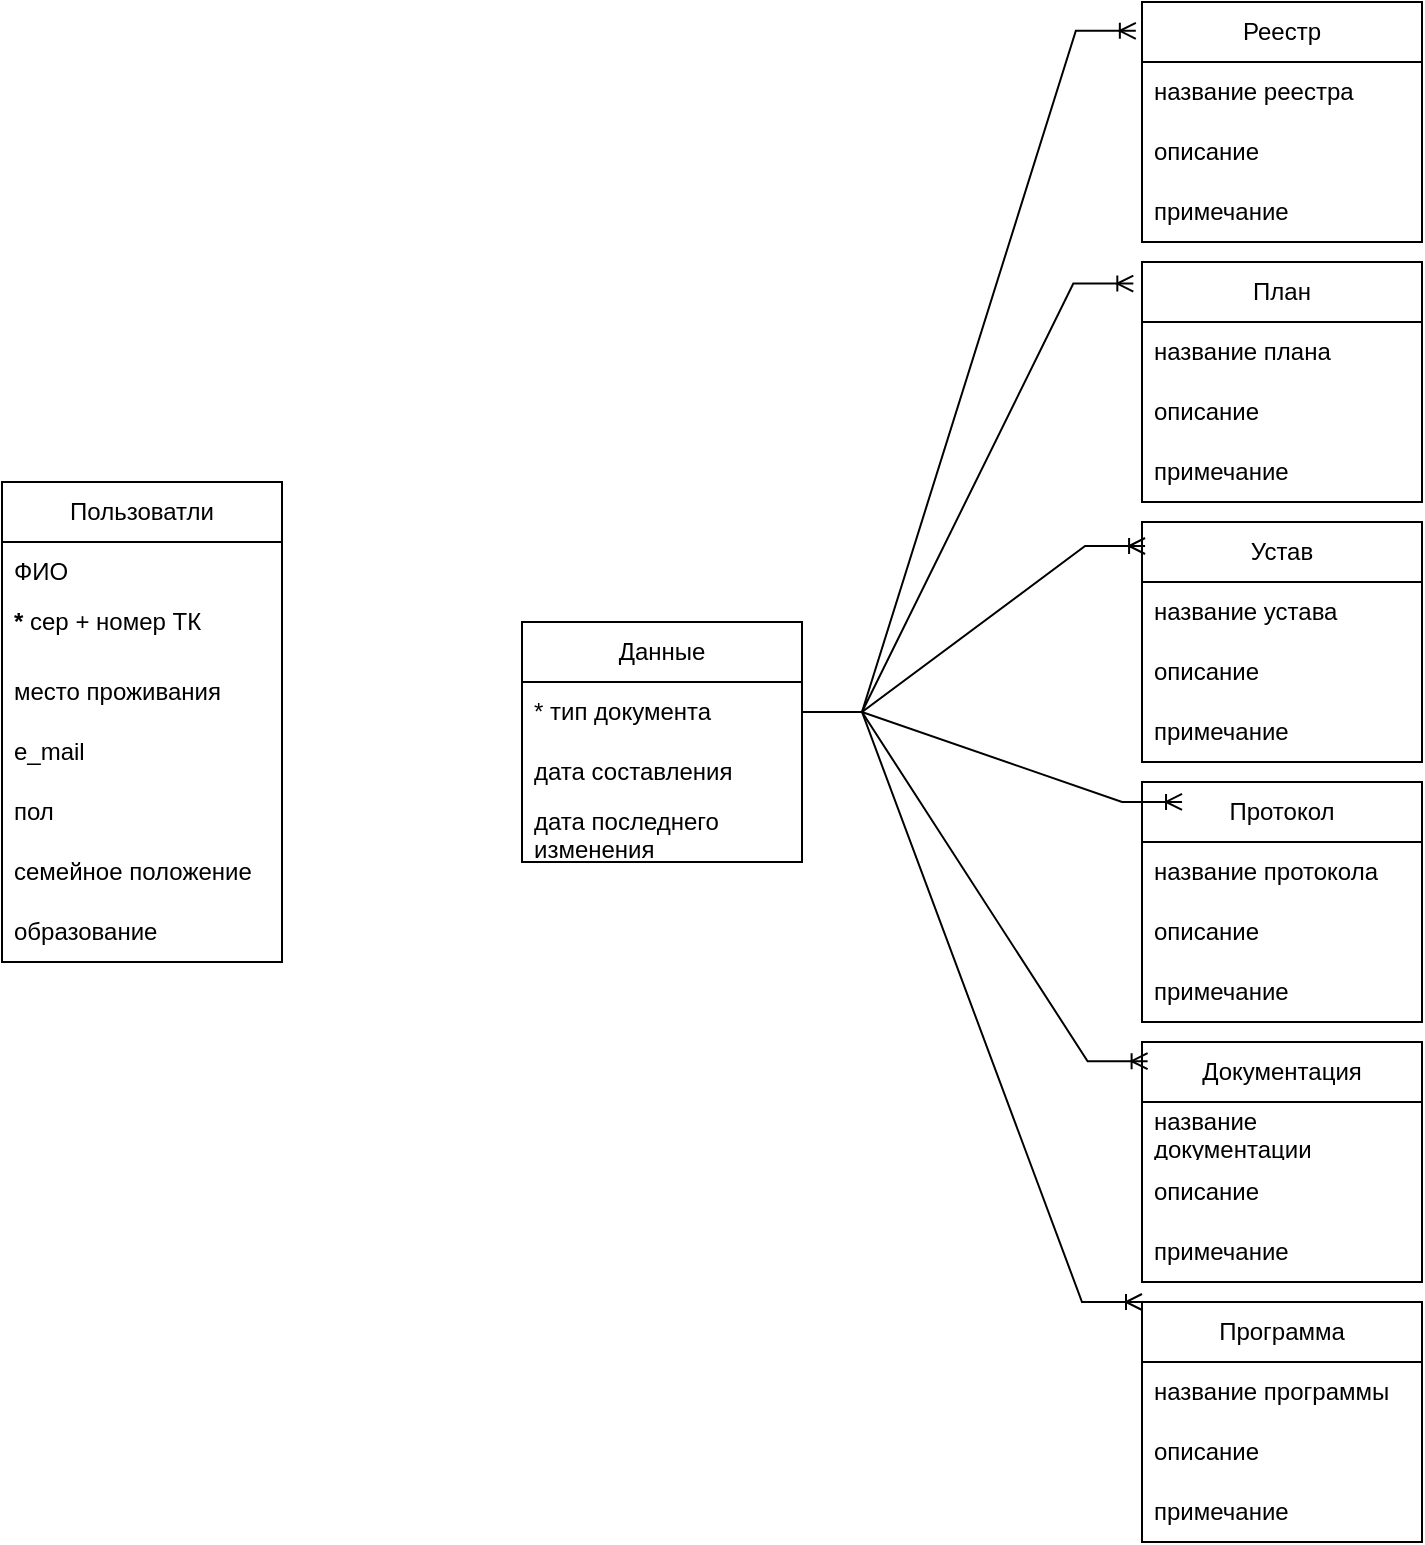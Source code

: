 <mxfile version="24.0.4" type="github">
  <diagram name="Страница — 1" id="to5NBOzYxP-13TXYzuCX">
    <mxGraphModel dx="2039" dy="1328" grid="1" gridSize="10" guides="1" tooltips="1" connect="1" arrows="1" fold="1" page="0" pageScale="1" pageWidth="827" pageHeight="1169" math="0" shadow="0">
      <root>
        <mxCell id="0" />
        <mxCell id="1" parent="0" />
        <mxCell id="cxihf4IJWhmX-RgWb34z-2" value="Пользоватли" style="swimlane;fontStyle=0;childLayout=stackLayout;horizontal=1;startSize=30;horizontalStack=0;resizeParent=1;resizeParentMax=0;resizeLast=0;collapsible=1;marginBottom=0;whiteSpace=wrap;html=1;" vertex="1" parent="1">
          <mxGeometry x="-100" width="140" height="240" as="geometry" />
        </mxCell>
        <mxCell id="cxihf4IJWhmX-RgWb34z-3" value="ФИО" style="text;strokeColor=none;fillColor=none;align=left;verticalAlign=middle;spacingLeft=4;spacingRight=4;overflow=hidden;points=[[0,0.5],[1,0.5]];portConstraint=eastwest;rotatable=0;whiteSpace=wrap;html=1;" vertex="1" parent="cxihf4IJWhmX-RgWb34z-2">
          <mxGeometry y="30" width="140" height="30" as="geometry" />
        </mxCell>
        <mxCell id="cxihf4IJWhmX-RgWb34z-4" value="&lt;b&gt;*&lt;/b&gt; сер + номер ТК&amp;nbsp; &amp;nbsp; &amp;nbsp; &amp;nbsp; &amp;nbsp; &amp;nbsp; &amp;nbsp;" style="text;strokeColor=none;fillColor=none;align=left;verticalAlign=middle;spacingLeft=4;spacingRight=4;overflow=hidden;points=[[0,0.5],[1,0.5]];portConstraint=eastwest;rotatable=0;whiteSpace=wrap;html=1;" vertex="1" parent="cxihf4IJWhmX-RgWb34z-2">
          <mxGeometry y="60" width="140" height="30" as="geometry" />
        </mxCell>
        <mxCell id="cxihf4IJWhmX-RgWb34z-11" value="место проживания" style="text;strokeColor=none;fillColor=none;align=left;verticalAlign=middle;spacingLeft=4;spacingRight=4;overflow=hidden;points=[[0,0.5],[1,0.5]];portConstraint=eastwest;rotatable=0;whiteSpace=wrap;html=1;" vertex="1" parent="cxihf4IJWhmX-RgWb34z-2">
          <mxGeometry y="90" width="140" height="30" as="geometry" />
        </mxCell>
        <mxCell id="cxihf4IJWhmX-RgWb34z-12" value="e_mail" style="text;strokeColor=none;fillColor=none;align=left;verticalAlign=middle;spacingLeft=4;spacingRight=4;overflow=hidden;points=[[0,0.5],[1,0.5]];portConstraint=eastwest;rotatable=0;whiteSpace=wrap;html=1;" vertex="1" parent="cxihf4IJWhmX-RgWb34z-2">
          <mxGeometry y="120" width="140" height="30" as="geometry" />
        </mxCell>
        <mxCell id="cxihf4IJWhmX-RgWb34z-13" value="пол" style="text;strokeColor=none;fillColor=none;align=left;verticalAlign=middle;spacingLeft=4;spacingRight=4;overflow=hidden;points=[[0,0.5],[1,0.5]];portConstraint=eastwest;rotatable=0;whiteSpace=wrap;html=1;" vertex="1" parent="cxihf4IJWhmX-RgWb34z-2">
          <mxGeometry y="150" width="140" height="30" as="geometry" />
        </mxCell>
        <mxCell id="cxihf4IJWhmX-RgWb34z-14" value="семейное положение" style="text;strokeColor=none;fillColor=none;align=left;verticalAlign=middle;spacingLeft=4;spacingRight=4;overflow=hidden;points=[[0,0.5],[1,0.5]];portConstraint=eastwest;rotatable=0;whiteSpace=wrap;html=1;" vertex="1" parent="cxihf4IJWhmX-RgWb34z-2">
          <mxGeometry y="180" width="140" height="30" as="geometry" />
        </mxCell>
        <mxCell id="cxihf4IJWhmX-RgWb34z-15" value="образование" style="text;strokeColor=none;fillColor=none;align=left;verticalAlign=middle;spacingLeft=4;spacingRight=4;overflow=hidden;points=[[0,0.5],[1,0.5]];portConstraint=eastwest;rotatable=0;whiteSpace=wrap;html=1;" vertex="1" parent="cxihf4IJWhmX-RgWb34z-2">
          <mxGeometry y="210" width="140" height="30" as="geometry" />
        </mxCell>
        <mxCell id="cxihf4IJWhmX-RgWb34z-16" value="Данные" style="swimlane;fontStyle=0;childLayout=stackLayout;horizontal=1;startSize=30;horizontalStack=0;resizeParent=1;resizeParentMax=0;resizeLast=0;collapsible=1;marginBottom=0;whiteSpace=wrap;html=1;" vertex="1" parent="1">
          <mxGeometry x="160" y="70" width="140" height="120" as="geometry" />
        </mxCell>
        <mxCell id="cxihf4IJWhmX-RgWb34z-17" value="* тип документа" style="text;strokeColor=none;fillColor=none;align=left;verticalAlign=middle;spacingLeft=4;spacingRight=4;overflow=hidden;points=[[0,0.5],[1,0.5]];portConstraint=eastwest;rotatable=0;whiteSpace=wrap;html=1;" vertex="1" parent="cxihf4IJWhmX-RgWb34z-16">
          <mxGeometry y="30" width="140" height="30" as="geometry" />
        </mxCell>
        <mxCell id="cxihf4IJWhmX-RgWb34z-18" value="дата составления&amp;nbsp;" style="text;strokeColor=none;fillColor=none;align=left;verticalAlign=middle;spacingLeft=4;spacingRight=4;overflow=hidden;points=[[0,0.5],[1,0.5]];portConstraint=eastwest;rotatable=0;whiteSpace=wrap;html=1;" vertex="1" parent="cxihf4IJWhmX-RgWb34z-16">
          <mxGeometry y="60" width="140" height="30" as="geometry" />
        </mxCell>
        <mxCell id="cxihf4IJWhmX-RgWb34z-19" value="дата последнего изменения" style="text;strokeColor=none;fillColor=none;align=left;verticalAlign=middle;spacingLeft=4;spacingRight=4;overflow=hidden;points=[[0,0.5],[1,0.5]];portConstraint=eastwest;rotatable=0;whiteSpace=wrap;html=1;" vertex="1" parent="cxihf4IJWhmX-RgWb34z-16">
          <mxGeometry y="90" width="140" height="30" as="geometry" />
        </mxCell>
        <mxCell id="cxihf4IJWhmX-RgWb34z-21" value="Устав" style="swimlane;fontStyle=0;childLayout=stackLayout;horizontal=1;startSize=30;horizontalStack=0;resizeParent=1;resizeParentMax=0;resizeLast=0;collapsible=1;marginBottom=0;whiteSpace=wrap;html=1;" vertex="1" parent="1">
          <mxGeometry x="470" y="20" width="140" height="120" as="geometry" />
        </mxCell>
        <mxCell id="cxihf4IJWhmX-RgWb34z-22" value="название устава" style="text;strokeColor=none;fillColor=none;align=left;verticalAlign=middle;spacingLeft=4;spacingRight=4;overflow=hidden;points=[[0,0.5],[1,0.5]];portConstraint=eastwest;rotatable=0;whiteSpace=wrap;html=1;" vertex="1" parent="cxihf4IJWhmX-RgWb34z-21">
          <mxGeometry y="30" width="140" height="30" as="geometry" />
        </mxCell>
        <mxCell id="cxihf4IJWhmX-RgWb34z-23" value="описание" style="text;strokeColor=none;fillColor=none;align=left;verticalAlign=middle;spacingLeft=4;spacingRight=4;overflow=hidden;points=[[0,0.5],[1,0.5]];portConstraint=eastwest;rotatable=0;whiteSpace=wrap;html=1;" vertex="1" parent="cxihf4IJWhmX-RgWb34z-21">
          <mxGeometry y="60" width="140" height="30" as="geometry" />
        </mxCell>
        <mxCell id="cxihf4IJWhmX-RgWb34z-24" value="примечание" style="text;strokeColor=none;fillColor=none;align=left;verticalAlign=middle;spacingLeft=4;spacingRight=4;overflow=hidden;points=[[0,0.5],[1,0.5]];portConstraint=eastwest;rotatable=0;whiteSpace=wrap;html=1;" vertex="1" parent="cxihf4IJWhmX-RgWb34z-21">
          <mxGeometry y="90" width="140" height="30" as="geometry" />
        </mxCell>
        <mxCell id="cxihf4IJWhmX-RgWb34z-25" value="План" style="swimlane;fontStyle=0;childLayout=stackLayout;horizontal=1;startSize=30;horizontalStack=0;resizeParent=1;resizeParentMax=0;resizeLast=0;collapsible=1;marginBottom=0;whiteSpace=wrap;html=1;" vertex="1" parent="1">
          <mxGeometry x="470" y="-110" width="140" height="120" as="geometry" />
        </mxCell>
        <mxCell id="cxihf4IJWhmX-RgWb34z-26" value="название плана&amp;nbsp;" style="text;strokeColor=none;fillColor=none;align=left;verticalAlign=middle;spacingLeft=4;spacingRight=4;overflow=hidden;points=[[0,0.5],[1,0.5]];portConstraint=eastwest;rotatable=0;whiteSpace=wrap;html=1;" vertex="1" parent="cxihf4IJWhmX-RgWb34z-25">
          <mxGeometry y="30" width="140" height="30" as="geometry" />
        </mxCell>
        <mxCell id="cxihf4IJWhmX-RgWb34z-27" value="описание" style="text;strokeColor=none;fillColor=none;align=left;verticalAlign=middle;spacingLeft=4;spacingRight=4;overflow=hidden;points=[[0,0.5],[1,0.5]];portConstraint=eastwest;rotatable=0;whiteSpace=wrap;html=1;" vertex="1" parent="cxihf4IJWhmX-RgWb34z-25">
          <mxGeometry y="60" width="140" height="30" as="geometry" />
        </mxCell>
        <mxCell id="cxihf4IJWhmX-RgWb34z-28" value="примечание" style="text;strokeColor=none;fillColor=none;align=left;verticalAlign=middle;spacingLeft=4;spacingRight=4;overflow=hidden;points=[[0,0.5],[1,0.5]];portConstraint=eastwest;rotatable=0;whiteSpace=wrap;html=1;" vertex="1" parent="cxihf4IJWhmX-RgWb34z-25">
          <mxGeometry y="90" width="140" height="30" as="geometry" />
        </mxCell>
        <mxCell id="cxihf4IJWhmX-RgWb34z-30" value="Реестр" style="swimlane;fontStyle=0;childLayout=stackLayout;horizontal=1;startSize=30;horizontalStack=0;resizeParent=1;resizeParentMax=0;resizeLast=0;collapsible=1;marginBottom=0;whiteSpace=wrap;html=1;" vertex="1" parent="1">
          <mxGeometry x="470" y="-240" width="140" height="120" as="geometry" />
        </mxCell>
        <mxCell id="cxihf4IJWhmX-RgWb34z-31" value="название реестра" style="text;strokeColor=none;fillColor=none;align=left;verticalAlign=middle;spacingLeft=4;spacingRight=4;overflow=hidden;points=[[0,0.5],[1,0.5]];portConstraint=eastwest;rotatable=0;whiteSpace=wrap;html=1;" vertex="1" parent="cxihf4IJWhmX-RgWb34z-30">
          <mxGeometry y="30" width="140" height="30" as="geometry" />
        </mxCell>
        <mxCell id="cxihf4IJWhmX-RgWb34z-32" value="описание" style="text;strokeColor=none;fillColor=none;align=left;verticalAlign=middle;spacingLeft=4;spacingRight=4;overflow=hidden;points=[[0,0.5],[1,0.5]];portConstraint=eastwest;rotatable=0;whiteSpace=wrap;html=1;" vertex="1" parent="cxihf4IJWhmX-RgWb34z-30">
          <mxGeometry y="60" width="140" height="30" as="geometry" />
        </mxCell>
        <mxCell id="cxihf4IJWhmX-RgWb34z-33" value="примечание" style="text;strokeColor=none;fillColor=none;align=left;verticalAlign=middle;spacingLeft=4;spacingRight=4;overflow=hidden;points=[[0,0.5],[1,0.5]];portConstraint=eastwest;rotatable=0;whiteSpace=wrap;html=1;" vertex="1" parent="cxihf4IJWhmX-RgWb34z-30">
          <mxGeometry y="90" width="140" height="30" as="geometry" />
        </mxCell>
        <mxCell id="cxihf4IJWhmX-RgWb34z-34" value="Протокол" style="swimlane;fontStyle=0;childLayout=stackLayout;horizontal=1;startSize=30;horizontalStack=0;resizeParent=1;resizeParentMax=0;resizeLast=0;collapsible=1;marginBottom=0;whiteSpace=wrap;html=1;" vertex="1" parent="1">
          <mxGeometry x="470" y="150" width="140" height="120" as="geometry" />
        </mxCell>
        <mxCell id="cxihf4IJWhmX-RgWb34z-35" value="название протокола" style="text;strokeColor=none;fillColor=none;align=left;verticalAlign=middle;spacingLeft=4;spacingRight=4;overflow=hidden;points=[[0,0.5],[1,0.5]];portConstraint=eastwest;rotatable=0;whiteSpace=wrap;html=1;" vertex="1" parent="cxihf4IJWhmX-RgWb34z-34">
          <mxGeometry y="30" width="140" height="30" as="geometry" />
        </mxCell>
        <mxCell id="cxihf4IJWhmX-RgWb34z-36" value="описание" style="text;strokeColor=none;fillColor=none;align=left;verticalAlign=middle;spacingLeft=4;spacingRight=4;overflow=hidden;points=[[0,0.5],[1,0.5]];portConstraint=eastwest;rotatable=0;whiteSpace=wrap;html=1;" vertex="1" parent="cxihf4IJWhmX-RgWb34z-34">
          <mxGeometry y="60" width="140" height="30" as="geometry" />
        </mxCell>
        <mxCell id="cxihf4IJWhmX-RgWb34z-37" value="примечание" style="text;strokeColor=none;fillColor=none;align=left;verticalAlign=middle;spacingLeft=4;spacingRight=4;overflow=hidden;points=[[0,0.5],[1,0.5]];portConstraint=eastwest;rotatable=0;whiteSpace=wrap;html=1;" vertex="1" parent="cxihf4IJWhmX-RgWb34z-34">
          <mxGeometry y="90" width="140" height="30" as="geometry" />
        </mxCell>
        <mxCell id="cxihf4IJWhmX-RgWb34z-38" value="Документация" style="swimlane;fontStyle=0;childLayout=stackLayout;horizontal=1;startSize=30;horizontalStack=0;resizeParent=1;resizeParentMax=0;resizeLast=0;collapsible=1;marginBottom=0;whiteSpace=wrap;html=1;" vertex="1" parent="1">
          <mxGeometry x="470" y="280" width="140" height="120" as="geometry" />
        </mxCell>
        <mxCell id="cxihf4IJWhmX-RgWb34z-39" value="название документации" style="text;strokeColor=none;fillColor=none;align=left;verticalAlign=middle;spacingLeft=4;spacingRight=4;overflow=hidden;points=[[0,0.5],[1,0.5]];portConstraint=eastwest;rotatable=0;whiteSpace=wrap;html=1;" vertex="1" parent="cxihf4IJWhmX-RgWb34z-38">
          <mxGeometry y="30" width="140" height="30" as="geometry" />
        </mxCell>
        <mxCell id="cxihf4IJWhmX-RgWb34z-40" value="описание" style="text;strokeColor=none;fillColor=none;align=left;verticalAlign=middle;spacingLeft=4;spacingRight=4;overflow=hidden;points=[[0,0.5],[1,0.5]];portConstraint=eastwest;rotatable=0;whiteSpace=wrap;html=1;" vertex="1" parent="cxihf4IJWhmX-RgWb34z-38">
          <mxGeometry y="60" width="140" height="30" as="geometry" />
        </mxCell>
        <mxCell id="cxihf4IJWhmX-RgWb34z-41" value="примечание" style="text;strokeColor=none;fillColor=none;align=left;verticalAlign=middle;spacingLeft=4;spacingRight=4;overflow=hidden;points=[[0,0.5],[1,0.5]];portConstraint=eastwest;rotatable=0;whiteSpace=wrap;html=1;" vertex="1" parent="cxihf4IJWhmX-RgWb34z-38">
          <mxGeometry y="90" width="140" height="30" as="geometry" />
        </mxCell>
        <mxCell id="cxihf4IJWhmX-RgWb34z-42" value="Программа" style="swimlane;fontStyle=0;childLayout=stackLayout;horizontal=1;startSize=30;horizontalStack=0;resizeParent=1;resizeParentMax=0;resizeLast=0;collapsible=1;marginBottom=0;whiteSpace=wrap;html=1;" vertex="1" parent="1">
          <mxGeometry x="470" y="410" width="140" height="120" as="geometry" />
        </mxCell>
        <mxCell id="cxihf4IJWhmX-RgWb34z-43" value="название программы" style="text;strokeColor=none;fillColor=none;align=left;verticalAlign=middle;spacingLeft=4;spacingRight=4;overflow=hidden;points=[[0,0.5],[1,0.5]];portConstraint=eastwest;rotatable=0;whiteSpace=wrap;html=1;" vertex="1" parent="cxihf4IJWhmX-RgWb34z-42">
          <mxGeometry y="30" width="140" height="30" as="geometry" />
        </mxCell>
        <mxCell id="cxihf4IJWhmX-RgWb34z-44" value="описание" style="text;strokeColor=none;fillColor=none;align=left;verticalAlign=middle;spacingLeft=4;spacingRight=4;overflow=hidden;points=[[0,0.5],[1,0.5]];portConstraint=eastwest;rotatable=0;whiteSpace=wrap;html=1;" vertex="1" parent="cxihf4IJWhmX-RgWb34z-42">
          <mxGeometry y="60" width="140" height="30" as="geometry" />
        </mxCell>
        <mxCell id="cxihf4IJWhmX-RgWb34z-45" value="примечание" style="text;strokeColor=none;fillColor=none;align=left;verticalAlign=middle;spacingLeft=4;spacingRight=4;overflow=hidden;points=[[0,0.5],[1,0.5]];portConstraint=eastwest;rotatable=0;whiteSpace=wrap;html=1;" vertex="1" parent="cxihf4IJWhmX-RgWb34z-42">
          <mxGeometry y="90" width="140" height="30" as="geometry" />
        </mxCell>
        <mxCell id="cxihf4IJWhmX-RgWb34z-59" value="" style="edgeStyle=entityRelationEdgeStyle;fontSize=12;html=1;endArrow=ERoneToMany;rounded=0;entryX=-0.031;entryY=0.09;entryDx=0;entryDy=0;entryPerimeter=0;exitX=1;exitY=0.5;exitDx=0;exitDy=0;" edge="1" parent="1" source="cxihf4IJWhmX-RgWb34z-17" target="cxihf4IJWhmX-RgWb34z-25">
          <mxGeometry width="100" height="100" relative="1" as="geometry">
            <mxPoint x="250" y="220" as="sourcePoint" />
            <mxPoint x="350" y="120" as="targetPoint" />
          </mxGeometry>
        </mxCell>
        <mxCell id="cxihf4IJWhmX-RgWb34z-60" value="" style="edgeStyle=entityRelationEdgeStyle;fontSize=12;html=1;endArrow=ERoneToMany;rounded=0;entryX=0.011;entryY=0.1;entryDx=0;entryDy=0;entryPerimeter=0;exitX=1;exitY=0.5;exitDx=0;exitDy=0;" edge="1" parent="1" source="cxihf4IJWhmX-RgWb34z-17" target="cxihf4IJWhmX-RgWb34z-21">
          <mxGeometry width="100" height="100" relative="1" as="geometry">
            <mxPoint x="250" y="220" as="sourcePoint" />
            <mxPoint x="350" y="120" as="targetPoint" />
          </mxGeometry>
        </mxCell>
        <mxCell id="cxihf4IJWhmX-RgWb34z-61" value="" style="edgeStyle=entityRelationEdgeStyle;fontSize=12;html=1;endArrow=ERoneToMany;rounded=0;entryX=0.143;entryY=0.083;entryDx=0;entryDy=0;entryPerimeter=0;exitX=1;exitY=0.5;exitDx=0;exitDy=0;" edge="1" parent="1" source="cxihf4IJWhmX-RgWb34z-17" target="cxihf4IJWhmX-RgWb34z-34">
          <mxGeometry width="100" height="100" relative="1" as="geometry">
            <mxPoint x="250" y="220" as="sourcePoint" />
            <mxPoint x="350" y="120" as="targetPoint" />
          </mxGeometry>
        </mxCell>
        <mxCell id="cxihf4IJWhmX-RgWb34z-67" value="" style="edgeStyle=entityRelationEdgeStyle;fontSize=12;html=1;endArrow=ERoneToMany;rounded=0;entryX=-0.022;entryY=0.12;entryDx=0;entryDy=0;entryPerimeter=0;exitX=1;exitY=0.5;exitDx=0;exitDy=0;" edge="1" parent="1" source="cxihf4IJWhmX-RgWb34z-17" target="cxihf4IJWhmX-RgWb34z-30">
          <mxGeometry width="100" height="100" relative="1" as="geometry">
            <mxPoint x="250" y="220" as="sourcePoint" />
            <mxPoint x="350" y="120" as="targetPoint" />
          </mxGeometry>
        </mxCell>
        <mxCell id="cxihf4IJWhmX-RgWb34z-68" value="" style="edgeStyle=entityRelationEdgeStyle;fontSize=12;html=1;endArrow=ERoneToMany;rounded=0;entryX=0.02;entryY=0.08;entryDx=0;entryDy=0;entryPerimeter=0;exitX=1;exitY=0.5;exitDx=0;exitDy=0;" edge="1" parent="1" source="cxihf4IJWhmX-RgWb34z-17" target="cxihf4IJWhmX-RgWb34z-38">
          <mxGeometry width="100" height="100" relative="1" as="geometry">
            <mxPoint x="250" y="220" as="sourcePoint" />
            <mxPoint x="350" y="120" as="targetPoint" />
          </mxGeometry>
        </mxCell>
        <mxCell id="cxihf4IJWhmX-RgWb34z-69" value="" style="edgeStyle=entityRelationEdgeStyle;fontSize=12;html=1;endArrow=ERoneToMany;rounded=0;entryX=0;entryY=0;entryDx=0;entryDy=0;exitX=1;exitY=0.5;exitDx=0;exitDy=0;" edge="1" parent="1" source="cxihf4IJWhmX-RgWb34z-17" target="cxihf4IJWhmX-RgWb34z-42">
          <mxGeometry width="100" height="100" relative="1" as="geometry">
            <mxPoint x="250" y="220" as="sourcePoint" />
            <mxPoint x="350" y="120" as="targetPoint" />
          </mxGeometry>
        </mxCell>
      </root>
    </mxGraphModel>
  </diagram>
</mxfile>
